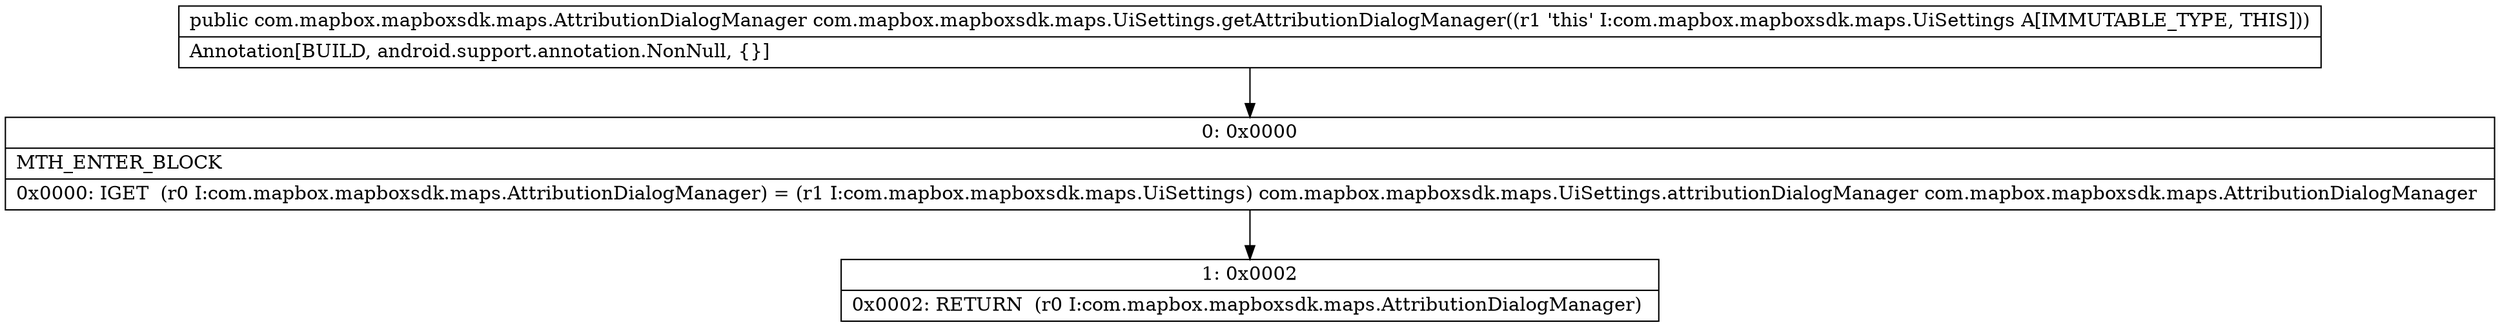 digraph "CFG forcom.mapbox.mapboxsdk.maps.UiSettings.getAttributionDialogManager()Lcom\/mapbox\/mapboxsdk\/maps\/AttributionDialogManager;" {
Node_0 [shape=record,label="{0\:\ 0x0000|MTH_ENTER_BLOCK\l|0x0000: IGET  (r0 I:com.mapbox.mapboxsdk.maps.AttributionDialogManager) = (r1 I:com.mapbox.mapboxsdk.maps.UiSettings) com.mapbox.mapboxsdk.maps.UiSettings.attributionDialogManager com.mapbox.mapboxsdk.maps.AttributionDialogManager \l}"];
Node_1 [shape=record,label="{1\:\ 0x0002|0x0002: RETURN  (r0 I:com.mapbox.mapboxsdk.maps.AttributionDialogManager) \l}"];
MethodNode[shape=record,label="{public com.mapbox.mapboxsdk.maps.AttributionDialogManager com.mapbox.mapboxsdk.maps.UiSettings.getAttributionDialogManager((r1 'this' I:com.mapbox.mapboxsdk.maps.UiSettings A[IMMUTABLE_TYPE, THIS]))  | Annotation[BUILD, android.support.annotation.NonNull, \{\}]\l}"];
MethodNode -> Node_0;
Node_0 -> Node_1;
}

